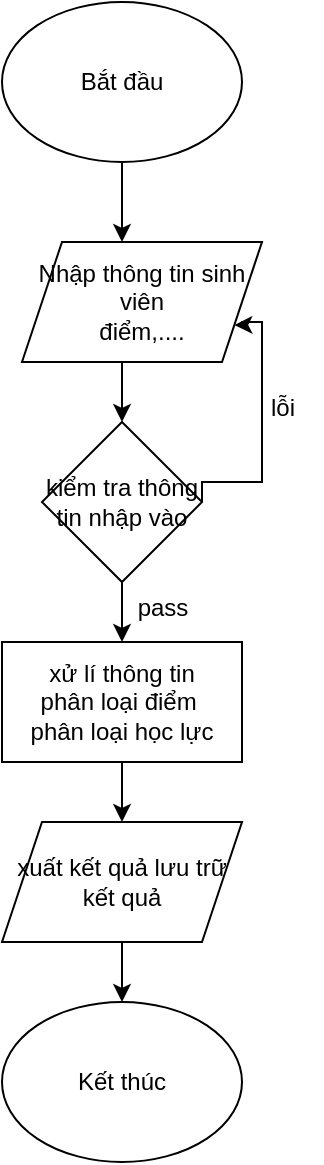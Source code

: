<mxfile version="28.2.3">
  <diagram id="C5RBs43oDa-KdzZeNtuy" name="Page-1">
    <mxGraphModel dx="475" dy="279" grid="1" gridSize="10" guides="1" tooltips="1" connect="1" arrows="1" fold="1" page="1" pageScale="1" pageWidth="827" pageHeight="1169" math="0" shadow="0">
      <root>
        <mxCell id="WIyWlLk6GJQsqaUBKTNV-0" />
        <mxCell id="WIyWlLk6GJQsqaUBKTNV-1" parent="WIyWlLk6GJQsqaUBKTNV-0" />
        <mxCell id="GvN_7AaVRepUF5_kU72r-2" style="edgeStyle=orthogonalEdgeStyle;rounded=0;orthogonalLoop=1;jettySize=auto;html=1;entryX=0.5;entryY=0;entryDx=0;entryDy=0;" parent="WIyWlLk6GJQsqaUBKTNV-1" source="GvN_7AaVRepUF5_kU72r-0" edge="1">
          <mxGeometry relative="1" as="geometry">
            <mxPoint x="380" y="280" as="targetPoint" />
          </mxGeometry>
        </mxCell>
        <mxCell id="GvN_7AaVRepUF5_kU72r-0" value="Bắt đầu" style="ellipse;whiteSpace=wrap;html=1;" parent="WIyWlLk6GJQsqaUBKTNV-1" vertex="1">
          <mxGeometry x="320" y="160" width="120" height="80" as="geometry" />
        </mxCell>
        <mxCell id="GvN_7AaVRepUF5_kU72r-5" style="edgeStyle=orthogonalEdgeStyle;rounded=0;orthogonalLoop=1;jettySize=auto;html=1;entryX=0.5;entryY=0;entryDx=0;entryDy=0;" parent="WIyWlLk6GJQsqaUBKTNV-1" target="GvN_7AaVRepUF5_kU72r-3" edge="1">
          <mxGeometry relative="1" as="geometry">
            <mxPoint x="380.0" y="340" as="sourcePoint" />
            <Array as="points">
              <mxPoint x="380" y="360" />
            </Array>
          </mxGeometry>
        </mxCell>
        <mxCell id="GvN_7AaVRepUF5_kU72r-4" style="edgeStyle=orthogonalEdgeStyle;rounded=0;orthogonalLoop=1;jettySize=auto;html=1;exitX=1;exitY=0.5;exitDx=0;exitDy=0;entryX=1;entryY=0.75;entryDx=0;entryDy=0;" parent="WIyWlLk6GJQsqaUBKTNV-1" source="GvN_7AaVRepUF5_kU72r-3" target="GvN_7AaVRepUF5_kU72r-8" edge="1">
          <mxGeometry relative="1" as="geometry">
            <mxPoint x="440" y="340" as="targetPoint" />
            <Array as="points">
              <mxPoint x="420" y="400" />
              <mxPoint x="450" y="400" />
              <mxPoint x="450" y="320" />
              <mxPoint x="440" y="320" />
              <mxPoint x="440" y="322" />
            </Array>
          </mxGeometry>
        </mxCell>
        <mxCell id="GvN_7AaVRepUF5_kU72r-10" value="" style="edgeStyle=orthogonalEdgeStyle;rounded=0;orthogonalLoop=1;jettySize=auto;html=1;" parent="WIyWlLk6GJQsqaUBKTNV-1" source="GvN_7AaVRepUF5_kU72r-3" target="GvN_7AaVRepUF5_kU72r-9" edge="1">
          <mxGeometry relative="1" as="geometry" />
        </mxCell>
        <mxCell id="GvN_7AaVRepUF5_kU72r-3" value="kiểm tra thông tin nhập vào" style="rhombus;whiteSpace=wrap;html=1;" parent="WIyWlLk6GJQsqaUBKTNV-1" vertex="1">
          <mxGeometry x="340" y="370" width="80" height="80" as="geometry" />
        </mxCell>
        <mxCell id="GvN_7AaVRepUF5_kU72r-6" value="lỗi" style="text;html=1;align=center;verticalAlign=middle;resizable=0;points=[];autosize=1;strokeColor=none;fillColor=none;" parent="WIyWlLk6GJQsqaUBKTNV-1" vertex="1">
          <mxGeometry x="440" y="348" width="40" height="30" as="geometry" />
        </mxCell>
        <mxCell id="GvN_7AaVRepUF5_kU72r-8" value="Nhập thông tin sinh viên&lt;div&gt;điểm,....&lt;/div&gt;" style="shape=parallelogram;perimeter=parallelogramPerimeter;whiteSpace=wrap;html=1;fixedSize=1;" parent="WIyWlLk6GJQsqaUBKTNV-1" vertex="1">
          <mxGeometry x="330" y="280" width="120" height="60" as="geometry" />
        </mxCell>
        <mxCell id="GvN_7AaVRepUF5_kU72r-24" value="" style="edgeStyle=orthogonalEdgeStyle;rounded=0;orthogonalLoop=1;jettySize=auto;html=1;" parent="WIyWlLk6GJQsqaUBKTNV-1" source="GvN_7AaVRepUF5_kU72r-9" target="GvN_7AaVRepUF5_kU72r-21" edge="1">
          <mxGeometry relative="1" as="geometry" />
        </mxCell>
        <mxCell id="GvN_7AaVRepUF5_kU72r-9" value="xử lí thông tin&lt;div&gt;phân loại điểm&amp;nbsp;&lt;/div&gt;&lt;div&gt;phân loại học lực&lt;/div&gt;" style="rounded=0;whiteSpace=wrap;html=1;" parent="WIyWlLk6GJQsqaUBKTNV-1" vertex="1">
          <mxGeometry x="320" y="480" width="120" height="60" as="geometry" />
        </mxCell>
        <mxCell id="GvN_7AaVRepUF5_kU72r-11" value="pass" style="text;html=1;align=center;verticalAlign=middle;resizable=0;points=[];autosize=1;strokeColor=none;fillColor=none;" parent="WIyWlLk6GJQsqaUBKTNV-1" vertex="1">
          <mxGeometry x="375" y="448" width="50" height="30" as="geometry" />
        </mxCell>
        <mxCell id="GvN_7AaVRepUF5_kU72r-26" value="" style="edgeStyle=orthogonalEdgeStyle;rounded=0;orthogonalLoop=1;jettySize=auto;html=1;" parent="WIyWlLk6GJQsqaUBKTNV-1" source="GvN_7AaVRepUF5_kU72r-21" target="GvN_7AaVRepUF5_kU72r-25" edge="1">
          <mxGeometry relative="1" as="geometry" />
        </mxCell>
        <mxCell id="GvN_7AaVRepUF5_kU72r-21" value="xuất kết quả lưu trữ kết quả" style="shape=parallelogram;perimeter=parallelogramPerimeter;whiteSpace=wrap;html=1;fixedSize=1;" parent="WIyWlLk6GJQsqaUBKTNV-1" vertex="1">
          <mxGeometry x="320" y="570" width="120" height="60" as="geometry" />
        </mxCell>
        <mxCell id="GvN_7AaVRepUF5_kU72r-25" value="Kết thúc" style="ellipse;whiteSpace=wrap;html=1;" parent="WIyWlLk6GJQsqaUBKTNV-1" vertex="1">
          <mxGeometry x="320" y="660" width="120" height="80" as="geometry" />
        </mxCell>
      </root>
    </mxGraphModel>
  </diagram>
</mxfile>
